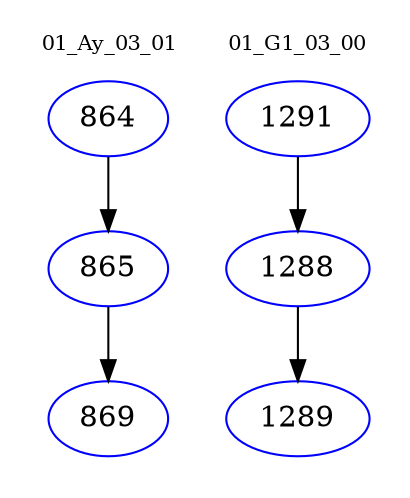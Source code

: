 digraph{
subgraph cluster_0 {
color = white
label = "01_Ay_03_01";
fontsize=10;
T0_864 [label="864", color="blue"]
T0_864 -> T0_865 [color="black"]
T0_865 [label="865", color="blue"]
T0_865 -> T0_869 [color="black"]
T0_869 [label="869", color="blue"]
}
subgraph cluster_1 {
color = white
label = "01_G1_03_00";
fontsize=10;
T1_1291 [label="1291", color="blue"]
T1_1291 -> T1_1288 [color="black"]
T1_1288 [label="1288", color="blue"]
T1_1288 -> T1_1289 [color="black"]
T1_1289 [label="1289", color="blue"]
}
}
